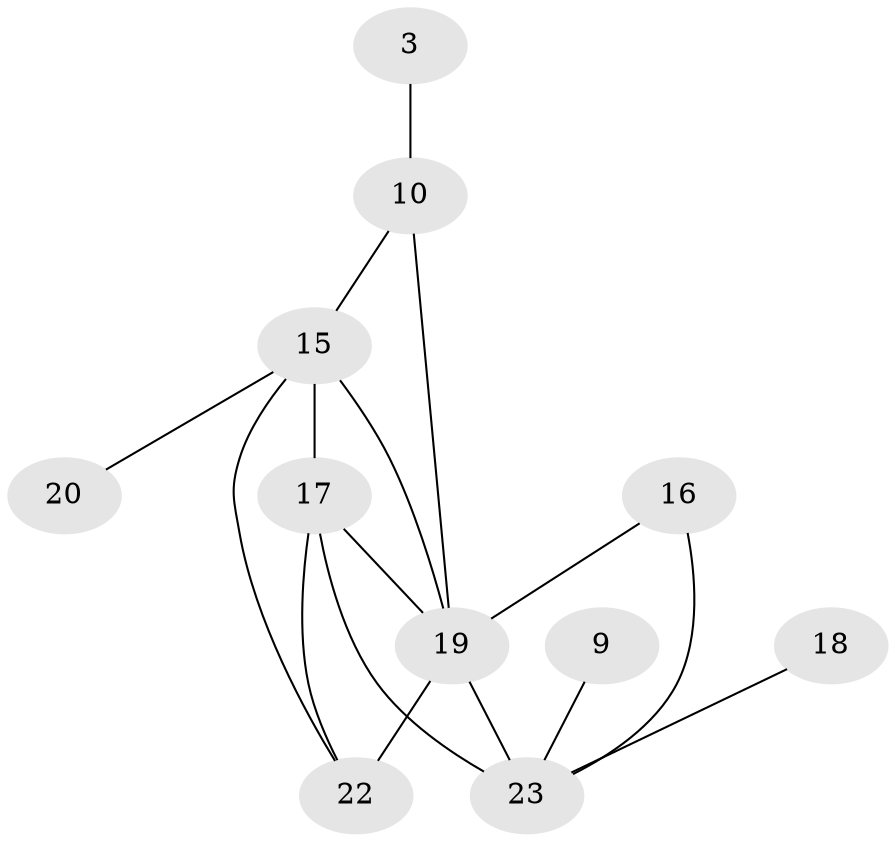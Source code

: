 // original degree distribution, {3: 0.16901408450704225, 0: 0.1267605633802817, 1: 0.2535211267605634, 4: 0.11267605633802817, 2: 0.2535211267605634, 5: 0.08450704225352113}
// Generated by graph-tools (version 1.1) at 2025/35/03/04/25 23:35:58]
// undirected, 11 vertices, 16 edges
graph export_dot {
  node [color=gray90,style=filled];
  3;
  9;
  10;
  15;
  16;
  17;
  18;
  19;
  20;
  22;
  23;
  3 -- 10 [weight=1.0];
  9 -- 23 [weight=1.0];
  10 -- 15 [weight=1.0];
  10 -- 19 [weight=1.0];
  15 -- 17 [weight=3.0];
  15 -- 19 [weight=1.0];
  15 -- 20 [weight=1.0];
  15 -- 22 [weight=1.0];
  16 -- 19 [weight=2.0];
  16 -- 23 [weight=2.0];
  17 -- 19 [weight=2.0];
  17 -- 22 [weight=1.0];
  17 -- 23 [weight=1.0];
  18 -- 23 [weight=2.0];
  19 -- 22 [weight=2.0];
  19 -- 23 [weight=4.0];
}
